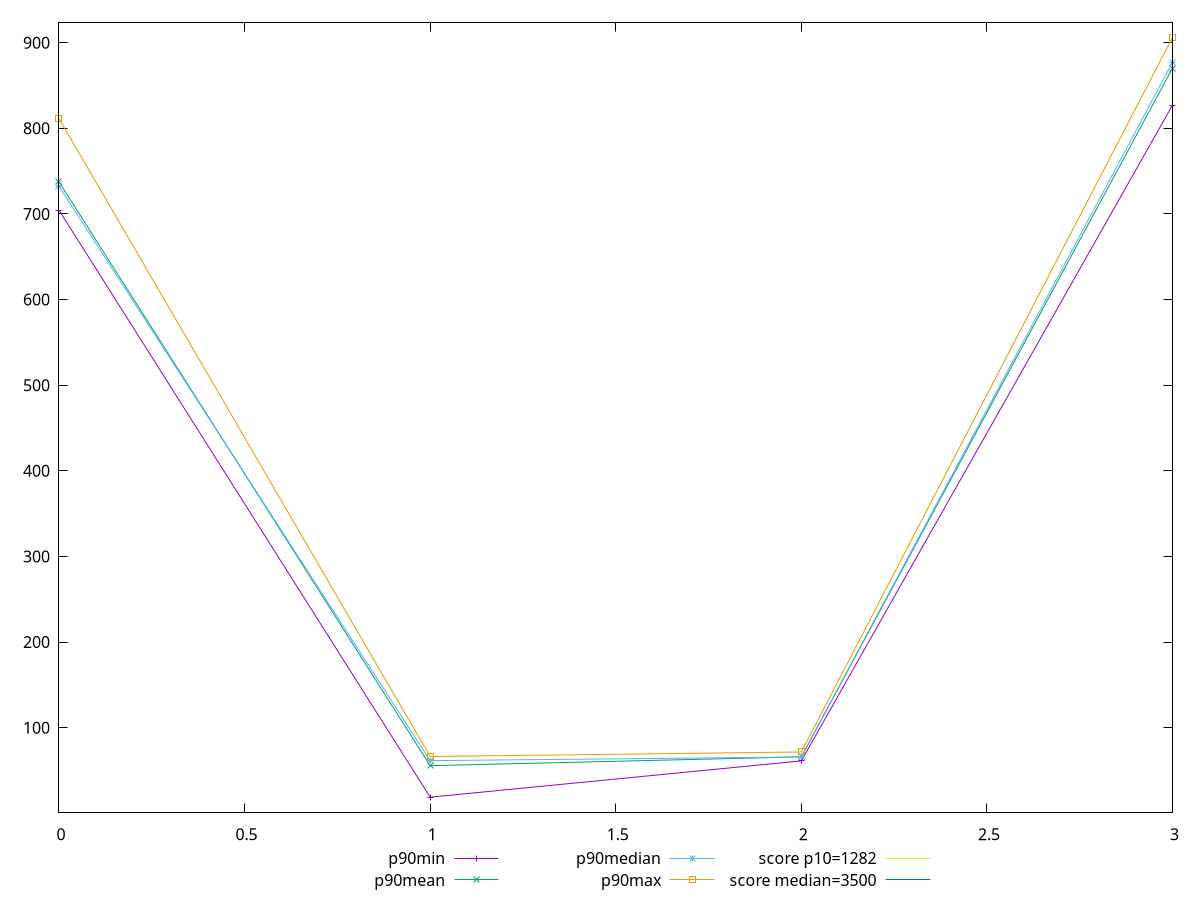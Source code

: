 reset

$p90Min <<EOF
0 704.34
1 18.927999999999997
2 61.29199999999997
3 827.0639999999999
EOF

$p90Mean <<EOF
0 737.4745957446814
1 55.699999999999974
2 66.0243404255319
3 870.3706808510638
EOF

$p90Median <<EOF
0 732.2200000000004
1 61.56399999999999
2 65.838
3 876.9660000000002
EOF

$p90Max <<EOF
0 811.3840000000002
1 66.38399999999999
2 71.70400000000001
3 906.096
EOF

set key outside below
set xrange [0:3]
set yrange [1.1846399999999981:923.83936]
set trange [1.1846399999999981:923.83936]
set terminal svg size 640, 560 enhanced background rgb 'white'
set output "reports/report_00031_2021-02-24T23-18-18.084Z/bootup-time/progression/value.svg"

plot $p90Min title "p90min" with linespoints, \
     $p90Mean title "p90mean" with linespoints, \
     $p90Median title "p90median" with linespoints, \
     $p90Max title "p90max" with linespoints, \
     1282 title "score p10=1282", \
     3500 title "score median=3500"

reset

